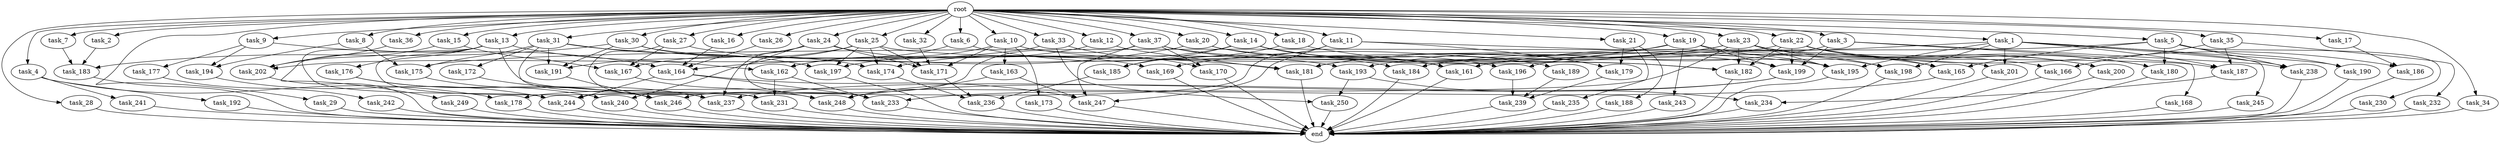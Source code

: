 digraph G {
  task_171 [size="1279900254.208000"];
  task_32 [size="1.024000"];
  task_191 [size="1202590842.880000"];
  task_28 [size="1.024000"];
  task_247 [size="858993459.200000"];
  task_27 [size="1.024000"];
  task_198 [size="1382979469.312000"];
  task_4 [size="1.024000"];
  task_2 [size="1.024000"];
  task_13 [size="1.024000"];
  task_182 [size="2173253451.776000"];
  task_186 [size="584115552.256000"];
  task_177 [size="549755813.888000"];
  task_168 [size="214748364.800000"];
  task_245 [size="309237645.312000"];
  task_6 [size="1.024000"];
  task_9 [size="1.024000"];
  task_20 [size="1.024000"];
  task_175 [size="1554778161.152000"];
  task_189 [size="214748364.800000"];
  task_188 [size="137438953.472000"];
  task_231 [size="1073741824.000000"];
  task_183 [size="2138893713.408000"];
  task_242 [size="137438953.472000"];
  task_179 [size="687194767.360000"];
  task_36 [size="1.024000"];
  task_16 [size="1.024000"];
  task_185 [size="523986010.112000"];
  task_249 [size="34359738.368000"];
  task_243 [size="214748364.800000"];
  task_161 [size="661424963.584000"];
  task_170 [size="687194767.360000"];
  task_15 [size="1.024000"];
  task_10 [size="1.024000"];
  task_29 [size="1.024000"];
  task_236 [size="695784701.952000"];
  task_240 [size="773094113.280000"];
  task_162 [size="1108101562.368000"];
  task_250 [size="764504178.688000"];
  task_235 [size="137438953.472000"];
  task_167 [size="764504178.688000"];
  task_199 [size="678604832.768000"];
  task_190 [size="1005022347.264000"];
  task_237 [size="841813590.016000"];
  task_26 [size="1.024000"];
  task_25 [size="1.024000"];
  task_31 [size="1.024000"];
  task_201 [size="858993459.200000"];
  end [size="0.000000"];
  task_169 [size="893353197.568000"];
  task_192 [size="695784701.952000"];
  task_239 [size="850403524.608000"];
  task_180 [size="1589137899.520000"];
  task_18 [size="1.024000"];
  task_12 [size="1.024000"];
  task_230 [size="695784701.952000"];
  task_33 [size="1.024000"];
  task_238 [size="1219770712.064000"];
  task_197 [size="523986010.112000"];
  task_14 [size="1.024000"];
  task_241 [size="695784701.952000"];
  task_173 [size="858993459.200000"];
  task_202 [size="996432412.672000"];
  task_246 [size="1391569403.904000"];
  task_184 [size="429496729.600000"];
  task_174 [size="1151051235.328000"];
  task_21 [size="1.024000"];
  task_37 [size="1.024000"];
  task_244 [size="652835028.992000"];
  task_196 [size="635655159.808000"];
  task_187 [size="1082331758.592000"];
  task_23 [size="1.024000"];
  task_176 [size="34359738.368000"];
  root [size="0.000000"];
  task_5 [size="1.024000"];
  task_195 [size="1932735283.200000"];
  task_193 [size="893353197.568000"];
  task_11 [size="1.024000"];
  task_194 [size="1099511627.776000"];
  task_234 [size="764504178.688000"];
  task_200 [size="893353197.568000"];
  task_3 [size="1.024000"];
  task_166 [size="833223655.424000"];
  task_19 [size="1.024000"];
  task_232 [size="695784701.952000"];
  task_22 [size="1.024000"];
  task_165 [size="1039382085.632000"];
  task_7 [size="1.024000"];
  task_34 [size="1.024000"];
  task_233 [size="1142461300.736000"];
  task_17 [size="1.024000"];
  task_248 [size="1082331758.592000"];
  task_164 [size="1735166787.584000"];
  task_178 [size="1554778161.152000"];
  task_1 [size="1.024000"];
  task_181 [size="1520418422.784000"];
  task_172 [size="309237645.312000"];
  task_35 [size="1.024000"];
  task_163 [size="858993459.200000"];
  task_30 [size="1.024000"];
  task_24 [size="1.024000"];
  task_8 [size="1.024000"];

  task_171 -> task_236 [size="301989888.000000"];
  task_32 -> task_171 [size="301989888.000000"];
  task_191 -> task_246 [size="134217728.000000"];
  task_28 -> end [size="1.000000"];
  task_247 -> end [size="1.000000"];
  task_27 -> task_167 [size="536870912.000000"];
  task_27 -> task_195 [size="536870912.000000"];
  task_27 -> task_231 [size="536870912.000000"];
  task_198 -> end [size="1.000000"];
  task_4 -> task_192 [size="679477248.000000"];
  task_4 -> task_241 [size="679477248.000000"];
  task_4 -> task_178 [size="679477248.000000"];
  task_2 -> task_183 [size="838860800.000000"];
  task_13 -> task_248 [size="33554432.000000"];
  task_13 -> task_249 [size="33554432.000000"];
  task_13 -> task_162 [size="33554432.000000"];
  task_13 -> task_176 [size="33554432.000000"];
  task_13 -> task_237 [size="33554432.000000"];
  task_13 -> task_244 [size="33554432.000000"];
  task_182 -> end [size="1.000000"];
  task_186 -> end [size="1.000000"];
  task_177 -> task_242 [size="134217728.000000"];
  task_168 -> end [size="1.000000"];
  task_245 -> end [size="1.000000"];
  task_6 -> task_184 [size="209715200.000000"];
  task_6 -> task_162 [size="209715200.000000"];
  task_9 -> task_194 [size="536870912.000000"];
  task_9 -> task_164 [size="536870912.000000"];
  task_9 -> task_177 [size="536870912.000000"];
  task_20 -> task_182 [size="411041792.000000"];
  task_20 -> task_164 [size="411041792.000000"];
  task_20 -> task_196 [size="411041792.000000"];
  task_175 -> task_246 [size="411041792.000000"];
  task_189 -> task_239 [size="75497472.000000"];
  task_188 -> end [size="1.000000"];
  task_231 -> end [size="1.000000"];
  task_183 -> end [size="1.000000"];
  task_242 -> end [size="1.000000"];
  task_179 -> task_239 [size="679477248.000000"];
  task_36 -> task_202 [size="301989888.000000"];
  task_16 -> task_164 [size="536870912.000000"];
  task_185 -> task_236 [size="301989888.000000"];
  task_249 -> end [size="1.000000"];
  task_243 -> end [size="1.000000"];
  task_161 -> end [size="1.000000"];
  task_170 -> end [size="1.000000"];
  task_15 -> task_167 [size="134217728.000000"];
  task_15 -> task_202 [size="134217728.000000"];
  task_10 -> task_163 [size="838860800.000000"];
  task_10 -> task_171 [size="838860800.000000"];
  task_10 -> task_182 [size="838860800.000000"];
  task_10 -> task_162 [size="838860800.000000"];
  task_10 -> task_173 [size="838860800.000000"];
  task_29 -> end [size="1.000000"];
  task_236 -> end [size="1.000000"];
  task_240 -> end [size="1.000000"];
  task_162 -> task_231 [size="209715200.000000"];
  task_162 -> task_233 [size="209715200.000000"];
  task_250 -> end [size="1.000000"];
  task_235 -> end [size="1.000000"];
  task_167 -> task_248 [size="209715200.000000"];
  task_199 -> task_248 [size="679477248.000000"];
  task_199 -> task_237 [size="679477248.000000"];
  task_190 -> end [size="1.000000"];
  task_237 -> end [size="1.000000"];
  task_26 -> task_164 [size="209715200.000000"];
  task_25 -> task_187 [size="75497472.000000"];
  task_25 -> task_167 [size="75497472.000000"];
  task_25 -> task_240 [size="75497472.000000"];
  task_25 -> task_197 [size="75497472.000000"];
  task_25 -> task_171 [size="75497472.000000"];
  task_25 -> task_174 [size="75497472.000000"];
  task_31 -> task_231 [size="301989888.000000"];
  task_31 -> task_197 [size="301989888.000000"];
  task_31 -> task_191 [size="301989888.000000"];
  task_31 -> task_175 [size="301989888.000000"];
  task_31 -> task_172 [size="301989888.000000"];
  task_31 -> task_181 [size="301989888.000000"];
  task_201 -> end [size="1.000000"];
  task_169 -> end [size="1.000000"];
  task_192 -> end [size="1.000000"];
  task_239 -> end [size="1.000000"];
  task_180 -> end [size="1.000000"];
  task_18 -> task_185 [size="301989888.000000"];
  task_18 -> task_165 [size="301989888.000000"];
  task_12 -> task_181 [size="134217728.000000"];
  task_12 -> task_197 [size="134217728.000000"];
  task_230 -> end [size="1.000000"];
  task_33 -> task_250 [size="536870912.000000"];
  task_33 -> task_170 [size="536870912.000000"];
  task_33 -> task_202 [size="536870912.000000"];
  task_238 -> end [size="1.000000"];
  task_197 -> end [size="1.000000"];
  task_14 -> task_189 [size="209715200.000000"];
  task_14 -> task_185 [size="209715200.000000"];
  task_14 -> task_174 [size="209715200.000000"];
  task_14 -> task_161 [size="209715200.000000"];
  task_14 -> task_199 [size="209715200.000000"];
  task_14 -> task_198 [size="209715200.000000"];
  task_241 -> end [size="1.000000"];
  task_173 -> end [size="1.000000"];
  task_202 -> end [size="1.000000"];
  task_246 -> end [size="1.000000"];
  task_184 -> end [size="1.000000"];
  task_174 -> task_236 [size="75497472.000000"];
  task_21 -> task_235 [size="134217728.000000"];
  task_21 -> task_179 [size="134217728.000000"];
  task_21 -> task_188 [size="134217728.000000"];
  task_37 -> task_161 [size="134217728.000000"];
  task_37 -> task_247 [size="134217728.000000"];
  task_37 -> task_170 [size="134217728.000000"];
  task_37 -> task_166 [size="134217728.000000"];
  task_37 -> task_246 [size="134217728.000000"];
  task_244 -> end [size="1.000000"];
  task_196 -> task_239 [size="75497472.000000"];
  task_187 -> task_234 [size="536870912.000000"];
  task_23 -> task_182 [size="838860800.000000"];
  task_23 -> task_169 [size="838860800.000000"];
  task_23 -> task_200 [size="838860800.000000"];
  task_23 -> task_195 [size="838860800.000000"];
  task_23 -> task_198 [size="838860800.000000"];
  task_23 -> task_180 [size="838860800.000000"];
  task_23 -> task_181 [size="838860800.000000"];
  task_23 -> task_178 [size="838860800.000000"];
  task_176 -> task_240 [size="679477248.000000"];
  task_176 -> task_246 [size="679477248.000000"];
  root -> task_12 [size="1.000000"];
  root -> task_36 [size="1.000000"];
  root -> task_16 [size="1.000000"];
  root -> task_9 [size="1.000000"];
  root -> task_1 [size="1.000000"];
  root -> task_11 [size="1.000000"];
  root -> task_22 [size="1.000000"];
  root -> task_7 [size="1.000000"];
  root -> task_28 [size="1.000000"];
  root -> task_4 [size="1.000000"];
  root -> task_34 [size="1.000000"];
  root -> task_2 [size="1.000000"];
  root -> task_15 [size="1.000000"];
  root -> task_10 [size="1.000000"];
  root -> task_29 [size="1.000000"];
  root -> task_21 [size="1.000000"];
  root -> task_17 [size="1.000000"];
  root -> task_18 [size="1.000000"];
  root -> task_27 [size="1.000000"];
  root -> task_20 [size="1.000000"];
  root -> task_23 [size="1.000000"];
  root -> task_6 [size="1.000000"];
  root -> task_32 [size="1.000000"];
  root -> task_5 [size="1.000000"];
  root -> task_37 [size="1.000000"];
  root -> task_26 [size="1.000000"];
  root -> task_25 [size="1.000000"];
  root -> task_8 [size="1.000000"];
  root -> task_35 [size="1.000000"];
  root -> task_13 [size="1.000000"];
  root -> task_30 [size="1.000000"];
  root -> task_19 [size="1.000000"];
  root -> task_33 [size="1.000000"];
  root -> task_24 [size="1.000000"];
  root -> task_3 [size="1.000000"];
  root -> task_31 [size="1.000000"];
  root -> task_14 [size="1.000000"];
  task_5 -> task_230 [size="679477248.000000"];
  task_5 -> task_238 [size="679477248.000000"];
  task_5 -> task_190 [size="679477248.000000"];
  task_5 -> task_175 [size="679477248.000000"];
  task_5 -> task_180 [size="679477248.000000"];
  task_5 -> task_165 [size="679477248.000000"];
  task_195 -> end [size="1.000000"];
  task_193 -> task_250 [size="209715200.000000"];
  task_193 -> task_234 [size="209715200.000000"];
  task_11 -> task_247 [size="536870912.000000"];
  task_11 -> task_201 [size="536870912.000000"];
  task_11 -> task_179 [size="536870912.000000"];
  task_11 -> task_244 [size="536870912.000000"];
  task_194 -> task_244 [size="33554432.000000"];
  task_234 -> end [size="1.000000"];
  task_200 -> end [size="1.000000"];
  task_3 -> task_184 [size="209715200.000000"];
  task_3 -> task_199 [size="209715200.000000"];
  task_3 -> task_238 [size="209715200.000000"];
  task_3 -> task_168 [size="209715200.000000"];
  task_166 -> end [size="1.000000"];
  task_19 -> task_243 [size="209715200.000000"];
  task_19 -> task_195 [size="209715200.000000"];
  task_19 -> task_199 [size="209715200.000000"];
  task_19 -> task_181 [size="209715200.000000"];
  task_19 -> task_196 [size="209715200.000000"];
  task_232 -> end [size="1.000000"];
  task_22 -> task_186 [size="33554432.000000"];
  task_22 -> task_182 [size="33554432.000000"];
  task_22 -> task_193 [size="33554432.000000"];
  task_22 -> task_200 [size="33554432.000000"];
  task_22 -> task_199 [size="33554432.000000"];
  task_22 -> task_180 [size="33554432.000000"];
  task_22 -> task_165 [size="33554432.000000"];
  task_165 -> task_233 [size="838860800.000000"];
  task_7 -> task_183 [size="411041792.000000"];
  task_34 -> end [size="1.000000"];
  task_233 -> end [size="1.000000"];
  task_17 -> task_186 [size="536870912.000000"];
  task_248 -> end [size="1.000000"];
  task_164 -> task_247 [size="33554432.000000"];
  task_164 -> task_233 [size="33554432.000000"];
  task_164 -> task_244 [size="33554432.000000"];
  task_178 -> end [size="1.000000"];
  task_1 -> task_187 [size="301989888.000000"];
  task_1 -> task_245 [size="301989888.000000"];
  task_1 -> task_201 [size="301989888.000000"];
  task_1 -> task_238 [size="301989888.000000"];
  task_1 -> task_161 [size="301989888.000000"];
  task_1 -> task_195 [size="301989888.000000"];
  task_1 -> task_190 [size="301989888.000000"];
  task_1 -> task_198 [size="301989888.000000"];
  task_181 -> end [size="1.000000"];
  task_172 -> task_237 [size="75497472.000000"];
  task_35 -> task_187 [size="679477248.000000"];
  task_35 -> task_232 [size="679477248.000000"];
  task_35 -> task_166 [size="679477248.000000"];
  task_163 -> task_247 [size="134217728.000000"];
  task_163 -> task_248 [size="134217728.000000"];
  task_30 -> task_183 [size="838860800.000000"];
  task_30 -> task_193 [size="838860800.000000"];
  task_30 -> task_174 [size="838860800.000000"];
  task_30 -> task_191 [size="838860800.000000"];
  task_24 -> task_169 [size="33554432.000000"];
  task_24 -> task_233 [size="33554432.000000"];
  task_24 -> task_237 [size="33554432.000000"];
  task_24 -> task_171 [size="33554432.000000"];
  task_24 -> task_191 [size="33554432.000000"];
  task_8 -> task_175 [size="536870912.000000"];
  task_8 -> task_194 [size="536870912.000000"];
}
